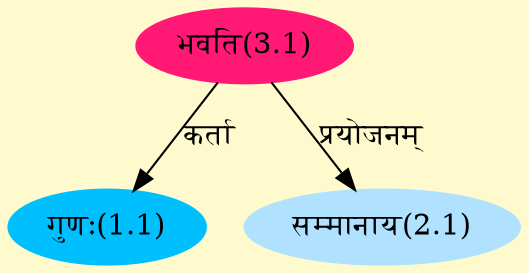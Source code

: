 digraph G{
rankdir=BT;
 compound=true;
 bgcolor="lemonchiffon1";
Node1_1 [style=filled, color="#00BFFF" label = "गुणः(1.1)"]
Node3_1 [style=filled, color="#FF1975" label = "भवति(3.1)"]
Node2_1 [style=filled, color="#B0E2FF" label = "सम्मानाय(2.1)"]
/* Start of Relations section */

Node1_1 -> Node3_1 [  label="कर्ता"  dir="back" ]
Node2_1 -> Node3_1 [  label="प्रयोजनम्"  dir="back" ]
}
